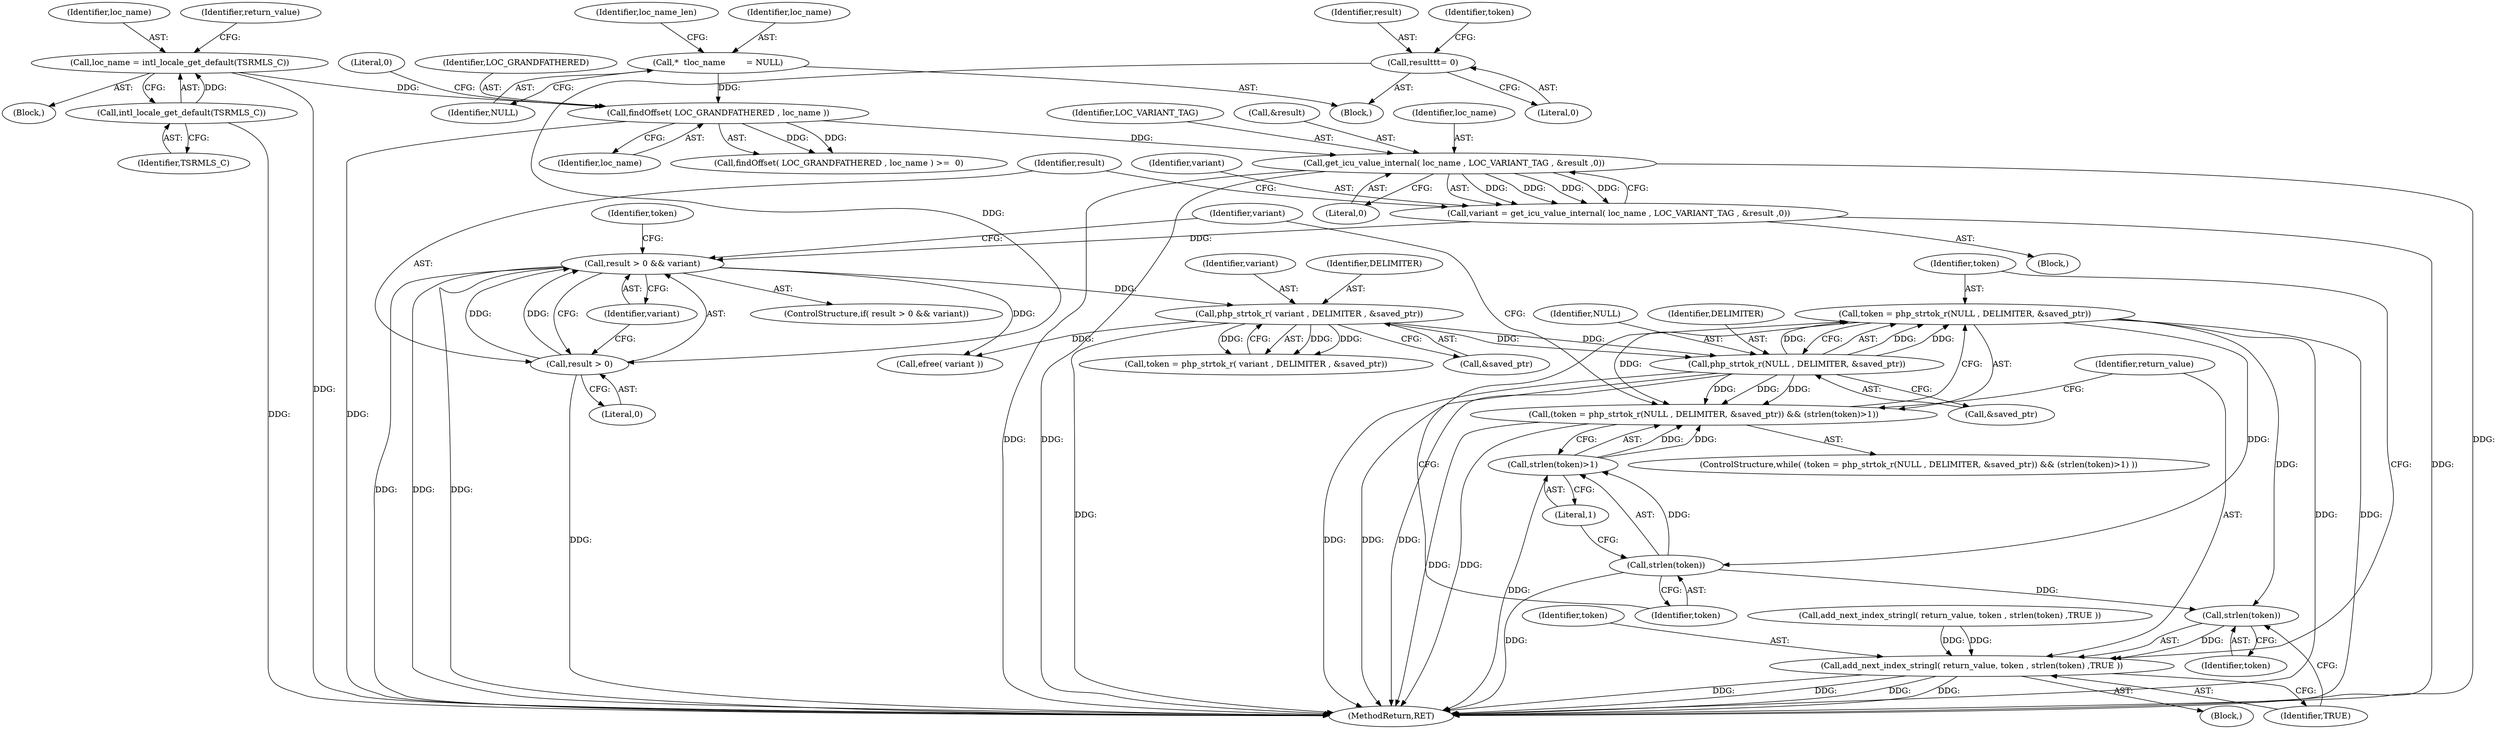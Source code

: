 digraph "1_php-src_97eff7eb57fc2320c267a949cffd622c38712484?w=1_9@pointer" {
"1000184" [label="(Call,token = php_strtok_r(NULL , DELIMITER, &saved_ptr))"];
"1000186" [label="(Call,php_strtok_r(NULL , DELIMITER, &saved_ptr))"];
"1000171" [label="(Call,php_strtok_r( variant , DELIMITER , &saved_ptr))"];
"1000163" [label="(Call,result > 0 && variant)"];
"1000164" [label="(Call,result > 0)"];
"1000117" [label="(Call,result\t\t= 0)"];
"1000154" [label="(Call,variant = get_icu_value_internal( loc_name , LOC_VARIANT_TAG , &result ,0))"];
"1000156" [label="(Call,get_icu_value_internal( loc_name , LOC_VARIANT_TAG , &result ,0))"];
"1000147" [label="(Call,findOffset( LOC_GRANDFATHERED , loc_name ))"];
"1000139" [label="(Call,loc_name = intl_locale_get_default(TSRMLS_C))"];
"1000141" [label="(Call,intl_locale_get_default(TSRMLS_C))"];
"1000109" [label="(Call,*  \tloc_name        = NULL)"];
"1000183" [label="(Call,(token = php_strtok_r(NULL , DELIMITER, &saved_ptr)) && (strlen(token)>1))"];
"1000192" [label="(Call,strlen(token))"];
"1000191" [label="(Call,strlen(token)>1)"];
"1000199" [label="(Call,strlen(token))"];
"1000196" [label="(Call,add_next_index_stringl( return_value, token , strlen(token) ,TRUE ))"];
"1000193" [label="(Identifier,token)"];
"1000199" [label="(Call,strlen(token))"];
"1000142" [label="(Identifier,TSRMLS_C)"];
"1000118" [label="(Identifier,result)"];
"1000183" [label="(Call,(token = php_strtok_r(NULL , DELIMITER, &saved_ptr)) && (strlen(token)>1))"];
"1000170" [label="(Identifier,token)"];
"1000149" [label="(Identifier,loc_name)"];
"1000139" [label="(Call,loc_name = intl_locale_get_default(TSRMLS_C))"];
"1000111" [label="(Identifier,NULL)"];
"1000161" [label="(Literal,0)"];
"1000119" [label="(Literal,0)"];
"1000158" [label="(Identifier,LOC_VARIANT_TAG)"];
"1000200" [label="(Identifier,token)"];
"1000207" [label="(MethodReturn,RET)"];
"1000165" [label="(Identifier,result)"];
"1000163" [label="(Call,result > 0 && variant)"];
"1000114" [label="(Identifier,loc_name_len)"];
"1000169" [label="(Call,token = php_strtok_r( variant , DELIMITER , &saved_ptr))"];
"1000172" [label="(Identifier,variant)"];
"1000162" [label="(ControlStructure,if( result > 0 && variant))"];
"1000203" [label="(Identifier,variant)"];
"1000159" [label="(Call,&result)"];
"1000167" [label="(Identifier,variant)"];
"1000156" [label="(Call,get_icu_value_internal( loc_name , LOC_VARIANT_TAG , &result ,0))"];
"1000201" [label="(Identifier,TRUE)"];
"1000157" [label="(Identifier,loc_name)"];
"1000171" [label="(Call,php_strtok_r( variant , DELIMITER , &saved_ptr))"];
"1000122" [label="(Identifier,token)"];
"1000155" [label="(Identifier,variant)"];
"1000173" [label="(Identifier,DELIMITER)"];
"1000140" [label="(Identifier,loc_name)"];
"1000189" [label="(Call,&saved_ptr)"];
"1000144" [label="(Identifier,return_value)"];
"1000153" [label="(Block,)"];
"1000186" [label="(Call,php_strtok_r(NULL , DELIMITER, &saved_ptr))"];
"1000185" [label="(Identifier,token)"];
"1000117" [label="(Call,result\t\t= 0)"];
"1000174" [label="(Call,&saved_ptr)"];
"1000147" [label="(Call,findOffset( LOC_GRANDFATHERED , loc_name ))"];
"1000150" [label="(Literal,0)"];
"1000141" [label="(Call,intl_locale_get_default(TSRMLS_C))"];
"1000110" [label="(Identifier,loc_name)"];
"1000176" [label="(Call,add_next_index_stringl( return_value, token , strlen(token) ,TRUE ))"];
"1000166" [label="(Literal,0)"];
"1000198" [label="(Identifier,token)"];
"1000187" [label="(Identifier,NULL)"];
"1000192" [label="(Call,strlen(token))"];
"1000188" [label="(Identifier,DELIMITER)"];
"1000184" [label="(Call,token = php_strtok_r(NULL , DELIMITER, &saved_ptr))"];
"1000107" [label="(Block,)"];
"1000191" [label="(Call,strlen(token)>1)"];
"1000196" [label="(Call,add_next_index_stringl( return_value, token , strlen(token) ,TRUE ))"];
"1000109" [label="(Call,*  \tloc_name        = NULL)"];
"1000138" [label="(Block,)"];
"1000164" [label="(Call,result > 0)"];
"1000205" [label="(Call,efree( variant ))"];
"1000182" [label="(ControlStructure,while( (token = php_strtok_r(NULL , DELIMITER, &saved_ptr)) && (strlen(token)>1) ))"];
"1000197" [label="(Identifier,return_value)"];
"1000195" [label="(Block,)"];
"1000146" [label="(Call,findOffset( LOC_GRANDFATHERED , loc_name ) >=  0)"];
"1000148" [label="(Identifier,LOC_GRANDFATHERED)"];
"1000154" [label="(Call,variant = get_icu_value_internal( loc_name , LOC_VARIANT_TAG , &result ,0))"];
"1000194" [label="(Literal,1)"];
"1000184" -> "1000183"  [label="AST: "];
"1000184" -> "1000186"  [label="CFG: "];
"1000185" -> "1000184"  [label="AST: "];
"1000186" -> "1000184"  [label="AST: "];
"1000193" -> "1000184"  [label="CFG: "];
"1000183" -> "1000184"  [label="CFG: "];
"1000184" -> "1000207"  [label="DDG: "];
"1000184" -> "1000207"  [label="DDG: "];
"1000184" -> "1000183"  [label="DDG: "];
"1000186" -> "1000184"  [label="DDG: "];
"1000186" -> "1000184"  [label="DDG: "];
"1000186" -> "1000184"  [label="DDG: "];
"1000184" -> "1000192"  [label="DDG: "];
"1000184" -> "1000199"  [label="DDG: "];
"1000186" -> "1000189"  [label="CFG: "];
"1000187" -> "1000186"  [label="AST: "];
"1000188" -> "1000186"  [label="AST: "];
"1000189" -> "1000186"  [label="AST: "];
"1000186" -> "1000207"  [label="DDG: "];
"1000186" -> "1000207"  [label="DDG: "];
"1000186" -> "1000207"  [label="DDG: "];
"1000186" -> "1000183"  [label="DDG: "];
"1000186" -> "1000183"  [label="DDG: "];
"1000186" -> "1000183"  [label="DDG: "];
"1000171" -> "1000186"  [label="DDG: "];
"1000171" -> "1000186"  [label="DDG: "];
"1000171" -> "1000169"  [label="AST: "];
"1000171" -> "1000174"  [label="CFG: "];
"1000172" -> "1000171"  [label="AST: "];
"1000173" -> "1000171"  [label="AST: "];
"1000174" -> "1000171"  [label="AST: "];
"1000169" -> "1000171"  [label="CFG: "];
"1000171" -> "1000207"  [label="DDG: "];
"1000171" -> "1000169"  [label="DDG: "];
"1000171" -> "1000169"  [label="DDG: "];
"1000171" -> "1000169"  [label="DDG: "];
"1000163" -> "1000171"  [label="DDG: "];
"1000171" -> "1000205"  [label="DDG: "];
"1000163" -> "1000162"  [label="AST: "];
"1000163" -> "1000164"  [label="CFG: "];
"1000163" -> "1000167"  [label="CFG: "];
"1000164" -> "1000163"  [label="AST: "];
"1000167" -> "1000163"  [label="AST: "];
"1000170" -> "1000163"  [label="CFG: "];
"1000203" -> "1000163"  [label="CFG: "];
"1000163" -> "1000207"  [label="DDG: "];
"1000163" -> "1000207"  [label="DDG: "];
"1000163" -> "1000207"  [label="DDG: "];
"1000164" -> "1000163"  [label="DDG: "];
"1000164" -> "1000163"  [label="DDG: "];
"1000154" -> "1000163"  [label="DDG: "];
"1000163" -> "1000205"  [label="DDG: "];
"1000164" -> "1000166"  [label="CFG: "];
"1000165" -> "1000164"  [label="AST: "];
"1000166" -> "1000164"  [label="AST: "];
"1000167" -> "1000164"  [label="CFG: "];
"1000164" -> "1000207"  [label="DDG: "];
"1000117" -> "1000164"  [label="DDG: "];
"1000117" -> "1000107"  [label="AST: "];
"1000117" -> "1000119"  [label="CFG: "];
"1000118" -> "1000117"  [label="AST: "];
"1000119" -> "1000117"  [label="AST: "];
"1000122" -> "1000117"  [label="CFG: "];
"1000154" -> "1000153"  [label="AST: "];
"1000154" -> "1000156"  [label="CFG: "];
"1000155" -> "1000154"  [label="AST: "];
"1000156" -> "1000154"  [label="AST: "];
"1000165" -> "1000154"  [label="CFG: "];
"1000154" -> "1000207"  [label="DDG: "];
"1000156" -> "1000154"  [label="DDG: "];
"1000156" -> "1000154"  [label="DDG: "];
"1000156" -> "1000154"  [label="DDG: "];
"1000156" -> "1000154"  [label="DDG: "];
"1000156" -> "1000161"  [label="CFG: "];
"1000157" -> "1000156"  [label="AST: "];
"1000158" -> "1000156"  [label="AST: "];
"1000159" -> "1000156"  [label="AST: "];
"1000161" -> "1000156"  [label="AST: "];
"1000156" -> "1000207"  [label="DDG: "];
"1000156" -> "1000207"  [label="DDG: "];
"1000156" -> "1000207"  [label="DDG: "];
"1000147" -> "1000156"  [label="DDG: "];
"1000147" -> "1000146"  [label="AST: "];
"1000147" -> "1000149"  [label="CFG: "];
"1000148" -> "1000147"  [label="AST: "];
"1000149" -> "1000147"  [label="AST: "];
"1000150" -> "1000147"  [label="CFG: "];
"1000147" -> "1000207"  [label="DDG: "];
"1000147" -> "1000146"  [label="DDG: "];
"1000147" -> "1000146"  [label="DDG: "];
"1000139" -> "1000147"  [label="DDG: "];
"1000109" -> "1000147"  [label="DDG: "];
"1000139" -> "1000138"  [label="AST: "];
"1000139" -> "1000141"  [label="CFG: "];
"1000140" -> "1000139"  [label="AST: "];
"1000141" -> "1000139"  [label="AST: "];
"1000144" -> "1000139"  [label="CFG: "];
"1000139" -> "1000207"  [label="DDG: "];
"1000141" -> "1000139"  [label="DDG: "];
"1000141" -> "1000142"  [label="CFG: "];
"1000142" -> "1000141"  [label="AST: "];
"1000141" -> "1000207"  [label="DDG: "];
"1000109" -> "1000107"  [label="AST: "];
"1000109" -> "1000111"  [label="CFG: "];
"1000110" -> "1000109"  [label="AST: "];
"1000111" -> "1000109"  [label="AST: "];
"1000114" -> "1000109"  [label="CFG: "];
"1000183" -> "1000182"  [label="AST: "];
"1000183" -> "1000191"  [label="CFG: "];
"1000191" -> "1000183"  [label="AST: "];
"1000197" -> "1000183"  [label="CFG: "];
"1000203" -> "1000183"  [label="CFG: "];
"1000183" -> "1000207"  [label="DDG: "];
"1000183" -> "1000207"  [label="DDG: "];
"1000191" -> "1000183"  [label="DDG: "];
"1000191" -> "1000183"  [label="DDG: "];
"1000192" -> "1000191"  [label="AST: "];
"1000192" -> "1000193"  [label="CFG: "];
"1000193" -> "1000192"  [label="AST: "];
"1000194" -> "1000192"  [label="CFG: "];
"1000192" -> "1000207"  [label="DDG: "];
"1000192" -> "1000191"  [label="DDG: "];
"1000192" -> "1000199"  [label="DDG: "];
"1000191" -> "1000194"  [label="CFG: "];
"1000194" -> "1000191"  [label="AST: "];
"1000191" -> "1000207"  [label="DDG: "];
"1000199" -> "1000196"  [label="AST: "];
"1000199" -> "1000200"  [label="CFG: "];
"1000200" -> "1000199"  [label="AST: "];
"1000201" -> "1000199"  [label="CFG: "];
"1000199" -> "1000196"  [label="DDG: "];
"1000196" -> "1000195"  [label="AST: "];
"1000196" -> "1000201"  [label="CFG: "];
"1000197" -> "1000196"  [label="AST: "];
"1000198" -> "1000196"  [label="AST: "];
"1000201" -> "1000196"  [label="AST: "];
"1000185" -> "1000196"  [label="CFG: "];
"1000196" -> "1000207"  [label="DDG: "];
"1000196" -> "1000207"  [label="DDG: "];
"1000196" -> "1000207"  [label="DDG: "];
"1000196" -> "1000207"  [label="DDG: "];
"1000176" -> "1000196"  [label="DDG: "];
"1000176" -> "1000196"  [label="DDG: "];
}
